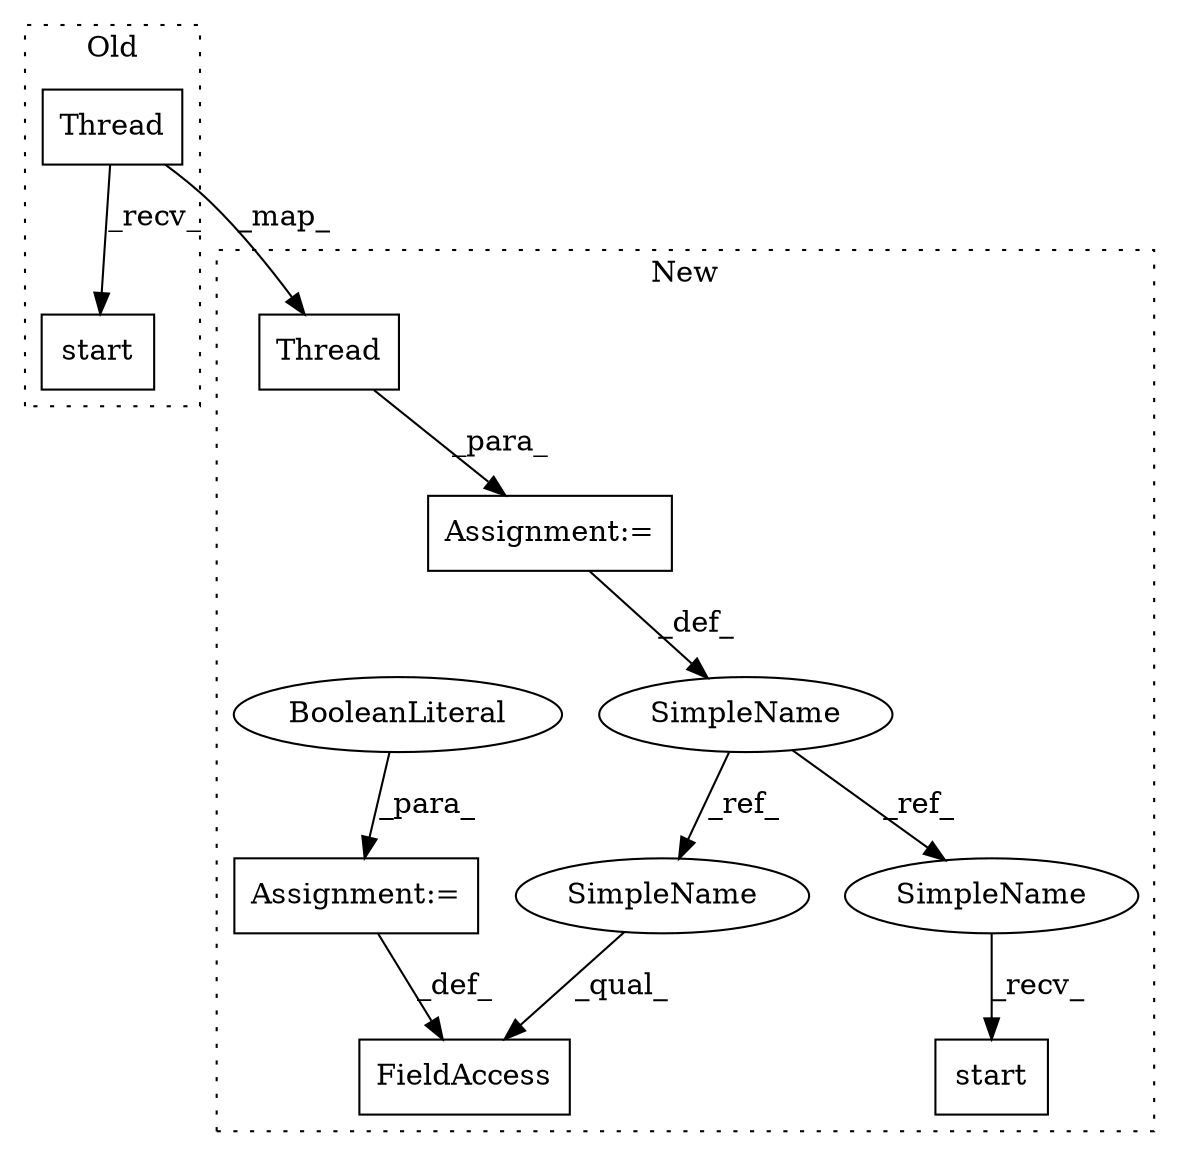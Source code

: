 digraph G {
subgraph cluster0 {
1 [label="Thread" a="32" s="4346,4376" l="7,1" shape="box"];
4 [label="start" a="32" s="4378" l="7" shape="box"];
label = "Old";
style="dotted";
}
subgraph cluster1 {
2 [label="Thread" a="32" s="3631,3655" l="7,1" shape="box"];
3 [label="start" a="32" s="3684" l="7" shape="box"];
5 [label="Assignment:=" a="7" s="3620" l="1" shape="box"];
6 [label="SimpleName" a="42" s="3619" l="1" shape="ellipse"];
7 [label="FieldAccess" a="22" s="3662" l="8" shape="box"];
8 [label="Assignment:=" a="7" s="3670" l="1" shape="box"];
9 [label="BooleanLiteral" a="9" s="3671" l="5" shape="ellipse"];
10 [label="SimpleName" a="42" s="3682" l="1" shape="ellipse"];
11 [label="SimpleName" a="42" s="3662" l="1" shape="ellipse"];
label = "New";
style="dotted";
}
1 -> 4 [label="_recv_"];
1 -> 2 [label="_map_"];
2 -> 5 [label="_para_"];
5 -> 6 [label="_def_"];
6 -> 11 [label="_ref_"];
6 -> 10 [label="_ref_"];
8 -> 7 [label="_def_"];
9 -> 8 [label="_para_"];
10 -> 3 [label="_recv_"];
11 -> 7 [label="_qual_"];
}